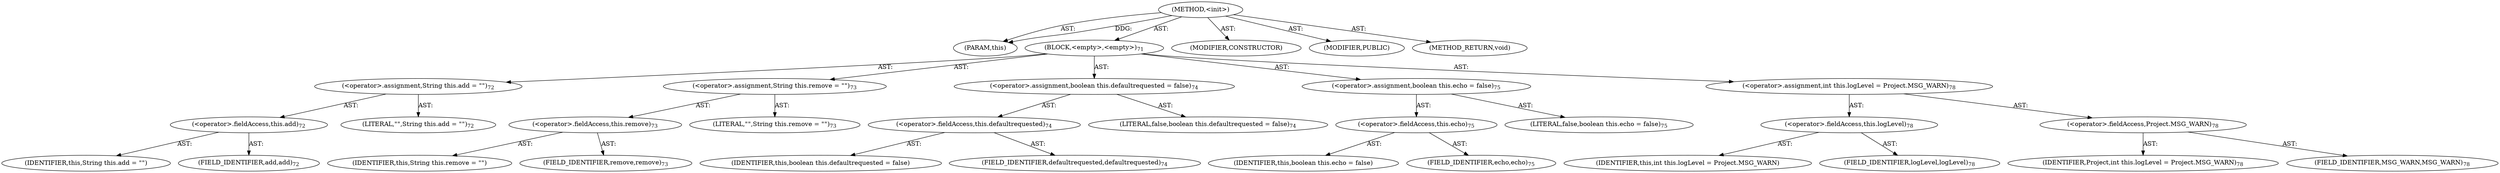 digraph "&lt;init&gt;" {  
"111669149701" [label = <(METHOD,&lt;init&gt;)> ]
"115964117001" [label = <(PARAM,this)> ]
"25769803788" [label = <(BLOCK,&lt;empty&gt;,&lt;empty&gt;)<SUB>71</SUB>> ]
"30064771126" [label = <(&lt;operator&gt;.assignment,String this.add = &quot;&quot;)<SUB>72</SUB>> ]
"30064771127" [label = <(&lt;operator&gt;.fieldAccess,this.add)<SUB>72</SUB>> ]
"68719476774" [label = <(IDENTIFIER,this,String this.add = &quot;&quot;)> ]
"55834574864" [label = <(FIELD_IDENTIFIER,add,add)<SUB>72</SUB>> ]
"90194313227" [label = <(LITERAL,&quot;&quot;,String this.add = &quot;&quot;)<SUB>72</SUB>> ]
"30064771128" [label = <(&lt;operator&gt;.assignment,String this.remove = &quot;&quot;)<SUB>73</SUB>> ]
"30064771129" [label = <(&lt;operator&gt;.fieldAccess,this.remove)<SUB>73</SUB>> ]
"68719476775" [label = <(IDENTIFIER,this,String this.remove = &quot;&quot;)> ]
"55834574865" [label = <(FIELD_IDENTIFIER,remove,remove)<SUB>73</SUB>> ]
"90194313228" [label = <(LITERAL,&quot;&quot;,String this.remove = &quot;&quot;)<SUB>73</SUB>> ]
"30064771130" [label = <(&lt;operator&gt;.assignment,boolean this.defaultrequested = false)<SUB>74</SUB>> ]
"30064771131" [label = <(&lt;operator&gt;.fieldAccess,this.defaultrequested)<SUB>74</SUB>> ]
"68719476776" [label = <(IDENTIFIER,this,boolean this.defaultrequested = false)> ]
"55834574866" [label = <(FIELD_IDENTIFIER,defaultrequested,defaultrequested)<SUB>74</SUB>> ]
"90194313229" [label = <(LITERAL,false,boolean this.defaultrequested = false)<SUB>74</SUB>> ]
"30064771132" [label = <(&lt;operator&gt;.assignment,boolean this.echo = false)<SUB>75</SUB>> ]
"30064771133" [label = <(&lt;operator&gt;.fieldAccess,this.echo)<SUB>75</SUB>> ]
"68719476777" [label = <(IDENTIFIER,this,boolean this.echo = false)> ]
"55834574867" [label = <(FIELD_IDENTIFIER,echo,echo)<SUB>75</SUB>> ]
"90194313230" [label = <(LITERAL,false,boolean this.echo = false)<SUB>75</SUB>> ]
"30064771134" [label = <(&lt;operator&gt;.assignment,int this.logLevel = Project.MSG_WARN)<SUB>78</SUB>> ]
"30064771135" [label = <(&lt;operator&gt;.fieldAccess,this.logLevel)<SUB>78</SUB>> ]
"68719476778" [label = <(IDENTIFIER,this,int this.logLevel = Project.MSG_WARN)> ]
"55834574868" [label = <(FIELD_IDENTIFIER,logLevel,logLevel)<SUB>78</SUB>> ]
"30064771136" [label = <(&lt;operator&gt;.fieldAccess,Project.MSG_WARN)<SUB>78</SUB>> ]
"68719476779" [label = <(IDENTIFIER,Project,int this.logLevel = Project.MSG_WARN)<SUB>78</SUB>> ]
"55834574869" [label = <(FIELD_IDENTIFIER,MSG_WARN,MSG_WARN)<SUB>78</SUB>> ]
"133143986191" [label = <(MODIFIER,CONSTRUCTOR)> ]
"133143986192" [label = <(MODIFIER,PUBLIC)> ]
"128849018885" [label = <(METHOD_RETURN,void)> ]
  "111669149701" -> "115964117001"  [ label = "AST: "] 
  "111669149701" -> "25769803788"  [ label = "AST: "] 
  "111669149701" -> "133143986191"  [ label = "AST: "] 
  "111669149701" -> "133143986192"  [ label = "AST: "] 
  "111669149701" -> "128849018885"  [ label = "AST: "] 
  "25769803788" -> "30064771126"  [ label = "AST: "] 
  "25769803788" -> "30064771128"  [ label = "AST: "] 
  "25769803788" -> "30064771130"  [ label = "AST: "] 
  "25769803788" -> "30064771132"  [ label = "AST: "] 
  "25769803788" -> "30064771134"  [ label = "AST: "] 
  "30064771126" -> "30064771127"  [ label = "AST: "] 
  "30064771126" -> "90194313227"  [ label = "AST: "] 
  "30064771127" -> "68719476774"  [ label = "AST: "] 
  "30064771127" -> "55834574864"  [ label = "AST: "] 
  "30064771128" -> "30064771129"  [ label = "AST: "] 
  "30064771128" -> "90194313228"  [ label = "AST: "] 
  "30064771129" -> "68719476775"  [ label = "AST: "] 
  "30064771129" -> "55834574865"  [ label = "AST: "] 
  "30064771130" -> "30064771131"  [ label = "AST: "] 
  "30064771130" -> "90194313229"  [ label = "AST: "] 
  "30064771131" -> "68719476776"  [ label = "AST: "] 
  "30064771131" -> "55834574866"  [ label = "AST: "] 
  "30064771132" -> "30064771133"  [ label = "AST: "] 
  "30064771132" -> "90194313230"  [ label = "AST: "] 
  "30064771133" -> "68719476777"  [ label = "AST: "] 
  "30064771133" -> "55834574867"  [ label = "AST: "] 
  "30064771134" -> "30064771135"  [ label = "AST: "] 
  "30064771134" -> "30064771136"  [ label = "AST: "] 
  "30064771135" -> "68719476778"  [ label = "AST: "] 
  "30064771135" -> "55834574868"  [ label = "AST: "] 
  "30064771136" -> "68719476779"  [ label = "AST: "] 
  "30064771136" -> "55834574869"  [ label = "AST: "] 
  "111669149701" -> "115964117001"  [ label = "DDG: "] 
}
